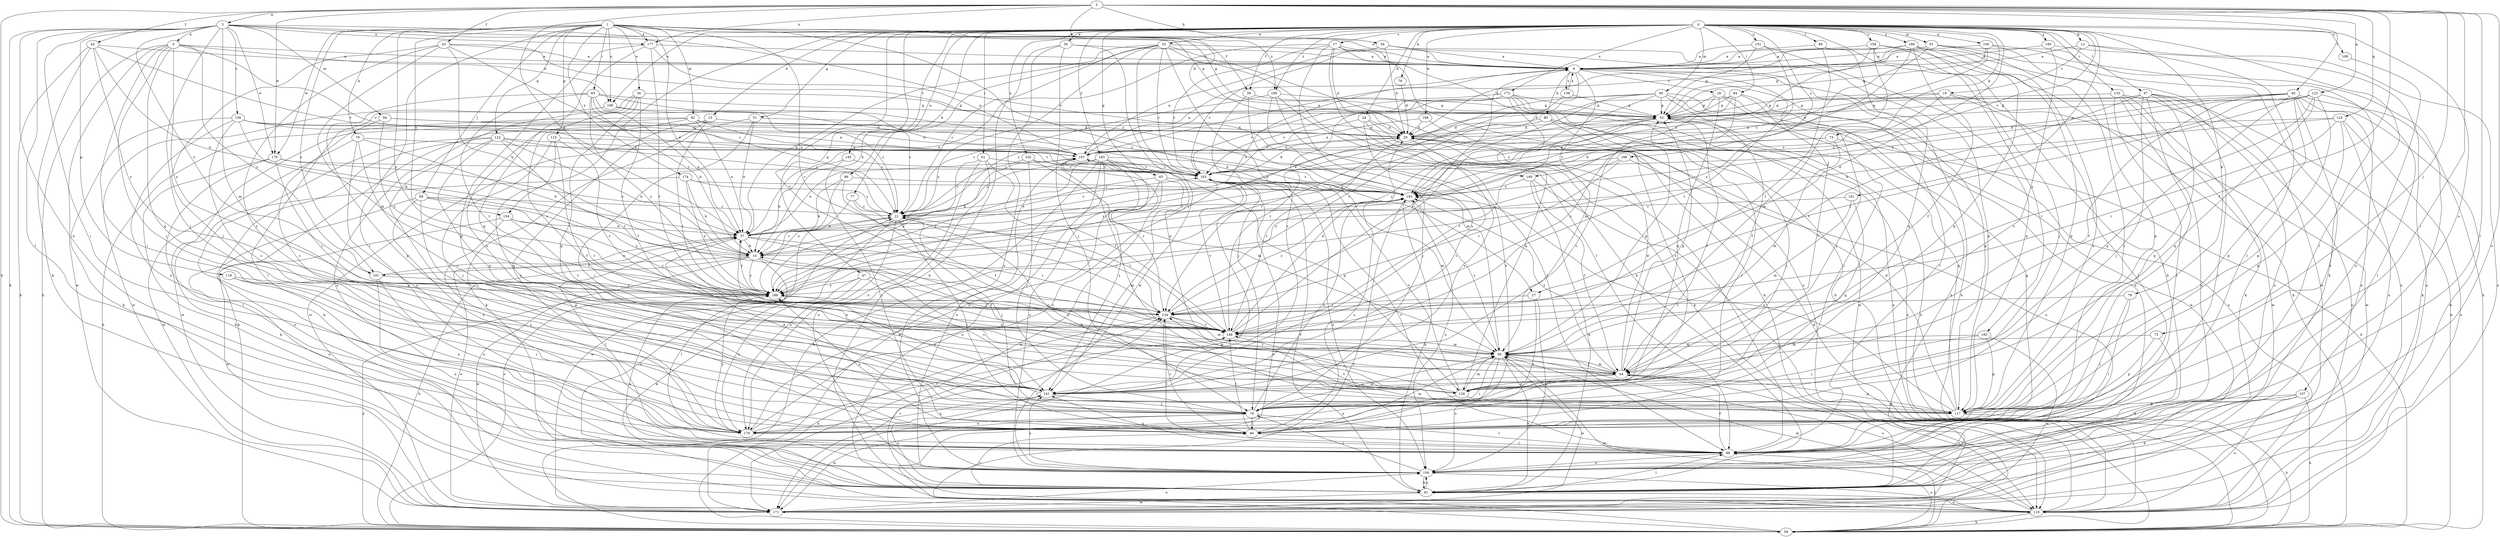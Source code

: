 strict digraph  {
0;
1;
2;
3;
5;
6;
12;
13;
14;
17;
18;
19;
21;
24;
27;
29;
30;
32;
36;
37;
39;
40;
42;
43;
44;
45;
47;
51;
52;
56;
58;
61;
65;
66;
69;
73;
74;
75;
76;
77;
78;
79;
80;
81;
84;
86;
87;
88;
90;
91;
92;
94;
95;
96;
100;
101;
102;
103;
107;
108;
109;
110;
115;
116;
117;
122;
123;
124;
126;
133;
134;
136;
138;
141;
145;
148;
151;
154;
156;
158;
160;
163;
168;
170;
171;
172;
174;
177;
178;
180;
182;
183;
186;
188;
189;
190;
191;
193;
0 -> 12  [label=b];
0 -> 13  [label=b];
0 -> 17  [label=c];
0 -> 24  [label=d];
0 -> 27  [label=d];
0 -> 30  [label=e];
0 -> 32  [label=e];
0 -> 39  [label=f];
0 -> 45  [label=g];
0 -> 47  [label=g];
0 -> 51  [label=g];
0 -> 61  [label=i];
0 -> 75  [label=k];
0 -> 76  [label=k];
0 -> 77  [label=k];
0 -> 78  [label=k];
0 -> 84  [label=l];
0 -> 86  [label=l];
0 -> 87  [label=l];
0 -> 88  [label=l];
0 -> 90  [label=m];
0 -> 91  [label=m];
0 -> 96  [label=n];
0 -> 100  [label=n];
0 -> 101  [label=n];
0 -> 102  [label=n];
0 -> 107  [label=o];
0 -> 108  [label=o];
0 -> 109  [label=o];
0 -> 133  [label=r];
0 -> 145  [label=t];
0 -> 148  [label=t];
0 -> 151  [label=u];
0 -> 154  [label=u];
0 -> 158  [label=v];
0 -> 160  [label=v];
0 -> 168  [label=w];
0 -> 172  [label=x];
0 -> 180  [label=y];
0 -> 182  [label=y];
0 -> 183  [label=y];
0 -> 188  [label=z];
0 -> 189  [label=z];
0 -> 190  [label=z];
1 -> 27  [label=d];
1 -> 36  [label=e];
1 -> 37  [label=e];
1 -> 39  [label=f];
1 -> 52  [label=g];
1 -> 56  [label=h];
1 -> 65  [label=i];
1 -> 69  [label=j];
1 -> 79  [label=k];
1 -> 88  [label=l];
1 -> 92  [label=m];
1 -> 109  [label=o];
1 -> 115  [label=p];
1 -> 122  [label=q];
1 -> 134  [label=r];
1 -> 154  [label=u];
1 -> 170  [label=w];
1 -> 174  [label=x];
1 -> 177  [label=x];
1 -> 186  [label=y];
1 -> 190  [label=z];
1 -> 191  [label=z];
2 -> 3  [label=a];
2 -> 29  [label=d];
2 -> 37  [label=e];
2 -> 40  [label=f];
2 -> 42  [label=f];
2 -> 43  [label=f];
2 -> 44  [label=f];
2 -> 56  [label=h];
2 -> 58  [label=h];
2 -> 66  [label=i];
2 -> 73  [label=j];
2 -> 88  [label=l];
2 -> 123  [label=q];
2 -> 124  [label=q];
2 -> 156  [label=u];
2 -> 170  [label=w];
2 -> 177  [label=x];
3 -> 5  [label=a];
3 -> 6  [label=a];
3 -> 52  [label=g];
3 -> 58  [label=h];
3 -> 66  [label=i];
3 -> 74  [label=j];
3 -> 88  [label=l];
3 -> 94  [label=m];
3 -> 95  [label=m];
3 -> 116  [label=p];
3 -> 136  [label=s];
3 -> 160  [label=v];
3 -> 170  [label=w];
3 -> 177  [label=x];
3 -> 178  [label=x];
3 -> 191  [label=z];
5 -> 6  [label=a];
5 -> 58  [label=h];
5 -> 66  [label=i];
5 -> 74  [label=j];
5 -> 109  [label=o];
5 -> 126  [label=q];
5 -> 163  [label=v];
5 -> 171  [label=w];
5 -> 186  [label=y];
5 -> 191  [label=z];
6 -> 18  [label=c];
6 -> 37  [label=e];
6 -> 74  [label=j];
6 -> 80  [label=k];
6 -> 88  [label=l];
6 -> 95  [label=m];
6 -> 117  [label=p];
6 -> 134  [label=r];
6 -> 138  [label=s];
12 -> 6  [label=a];
12 -> 19  [label=c];
12 -> 88  [label=l];
12 -> 110  [label=o];
13 -> 29  [label=d];
13 -> 58  [label=h];
13 -> 148  [label=t];
13 -> 171  [label=w];
13 -> 178  [label=x];
14 -> 21  [label=c];
14 -> 52  [label=g];
14 -> 58  [label=h];
14 -> 88  [label=l];
14 -> 126  [label=q];
14 -> 171  [label=w];
14 -> 186  [label=y];
14 -> 191  [label=z];
17 -> 6  [label=a];
17 -> 29  [label=d];
17 -> 37  [label=e];
17 -> 58  [label=h];
17 -> 81  [label=k];
17 -> 110  [label=o];
17 -> 141  [label=s];
17 -> 163  [label=v];
18 -> 52  [label=g];
18 -> 66  [label=i];
18 -> 81  [label=k];
18 -> 126  [label=q];
18 -> 141  [label=s];
19 -> 29  [label=d];
19 -> 52  [label=g];
19 -> 88  [label=l];
19 -> 171  [label=w];
19 -> 193  [label=z];
21 -> 37  [label=e];
21 -> 66  [label=i];
21 -> 74  [label=j];
21 -> 110  [label=o];
21 -> 163  [label=v];
21 -> 178  [label=x];
24 -> 29  [label=d];
24 -> 81  [label=k];
24 -> 88  [label=l];
24 -> 141  [label=s];
24 -> 163  [label=v];
27 -> 134  [label=r];
27 -> 156  [label=u];
27 -> 178  [label=x];
29 -> 103  [label=n];
29 -> 141  [label=s];
29 -> 148  [label=t];
29 -> 186  [label=y];
30 -> 6  [label=a];
30 -> 74  [label=j];
30 -> 81  [label=k];
30 -> 117  [label=p];
30 -> 156  [label=u];
32 -> 6  [label=a];
32 -> 14  [label=b];
32 -> 21  [label=c];
32 -> 37  [label=e];
32 -> 58  [label=h];
32 -> 88  [label=l];
32 -> 141  [label=s];
32 -> 163  [label=v];
32 -> 171  [label=w];
32 -> 186  [label=y];
36 -> 44  [label=f];
36 -> 52  [label=g];
36 -> 88  [label=l];
36 -> 126  [label=q];
36 -> 141  [label=s];
36 -> 156  [label=u];
37 -> 14  [label=b];
37 -> 44  [label=f];
37 -> 88  [label=l];
37 -> 103  [label=n];
37 -> 134  [label=r];
37 -> 186  [label=y];
39 -> 52  [label=g];
39 -> 74  [label=j];
39 -> 95  [label=m];
40 -> 44  [label=f];
40 -> 52  [label=g];
40 -> 81  [label=k];
40 -> 103  [label=n];
40 -> 117  [label=p];
40 -> 126  [label=q];
40 -> 156  [label=u];
40 -> 171  [label=w];
40 -> 178  [label=x];
40 -> 193  [label=z];
42 -> 6  [label=a];
42 -> 37  [label=e];
42 -> 58  [label=h];
42 -> 81  [label=k];
42 -> 163  [label=v];
42 -> 186  [label=y];
43 -> 6  [label=a];
43 -> 14  [label=b];
43 -> 21  [label=c];
43 -> 74  [label=j];
43 -> 95  [label=m];
43 -> 141  [label=s];
43 -> 193  [label=z];
44 -> 29  [label=d];
44 -> 52  [label=g];
44 -> 95  [label=m];
44 -> 110  [label=o];
44 -> 117  [label=p];
44 -> 126  [label=q];
44 -> 134  [label=r];
44 -> 141  [label=s];
44 -> 193  [label=z];
45 -> 37  [label=e];
45 -> 141  [label=s];
45 -> 171  [label=w];
45 -> 178  [label=x];
45 -> 193  [label=z];
47 -> 81  [label=k];
47 -> 141  [label=s];
47 -> 148  [label=t];
47 -> 178  [label=x];
47 -> 186  [label=y];
51 -> 29  [label=d];
51 -> 37  [label=e];
51 -> 66  [label=i];
51 -> 81  [label=k];
52 -> 29  [label=d];
52 -> 44  [label=f];
52 -> 148  [label=t];
52 -> 193  [label=z];
56 -> 6  [label=a];
56 -> 29  [label=d];
56 -> 58  [label=h];
56 -> 103  [label=n];
56 -> 117  [label=p];
56 -> 163  [label=v];
58 -> 21  [label=c];
58 -> 88  [label=l];
58 -> 95  [label=m];
58 -> 163  [label=v];
58 -> 186  [label=y];
58 -> 193  [label=z];
61 -> 148  [label=t];
61 -> 156  [label=u];
61 -> 163  [label=v];
61 -> 178  [label=x];
61 -> 186  [label=y];
65 -> 14  [label=b];
65 -> 21  [label=c];
65 -> 37  [label=e];
65 -> 52  [label=g];
65 -> 117  [label=p];
65 -> 148  [label=t];
65 -> 186  [label=y];
65 -> 193  [label=z];
66 -> 52  [label=g];
66 -> 88  [label=l];
66 -> 95  [label=m];
66 -> 134  [label=r];
66 -> 148  [label=t];
66 -> 186  [label=y];
66 -> 193  [label=z];
69 -> 21  [label=c];
69 -> 110  [label=o];
69 -> 117  [label=p];
69 -> 134  [label=r];
69 -> 178  [label=x];
69 -> 186  [label=y];
73 -> 81  [label=k];
73 -> 95  [label=m];
73 -> 117  [label=p];
74 -> 37  [label=e];
74 -> 66  [label=i];
74 -> 88  [label=l];
74 -> 95  [label=m];
74 -> 171  [label=w];
74 -> 178  [label=x];
74 -> 193  [label=z];
75 -> 58  [label=h];
75 -> 95  [label=m];
75 -> 103  [label=n];
75 -> 163  [label=v];
76 -> 29  [label=d];
77 -> 21  [label=c];
77 -> 148  [label=t];
77 -> 171  [label=w];
78 -> 66  [label=i];
78 -> 88  [label=l];
78 -> 134  [label=r];
79 -> 14  [label=b];
79 -> 103  [label=n];
79 -> 141  [label=s];
79 -> 171  [label=w];
79 -> 178  [label=x];
80 -> 29  [label=d];
80 -> 66  [label=i];
80 -> 74  [label=j];
80 -> 110  [label=o];
80 -> 186  [label=y];
81 -> 66  [label=i];
81 -> 88  [label=l];
81 -> 110  [label=o];
81 -> 141  [label=s];
81 -> 156  [label=u];
81 -> 163  [label=v];
81 -> 171  [label=w];
84 -> 29  [label=d];
84 -> 44  [label=f];
84 -> 52  [label=g];
84 -> 148  [label=t];
84 -> 156  [label=u];
84 -> 193  [label=z];
86 -> 6  [label=a];
86 -> 126  [label=q];
86 -> 148  [label=t];
87 -> 52  [label=g];
87 -> 58  [label=h];
87 -> 66  [label=i];
87 -> 74  [label=j];
87 -> 88  [label=l];
87 -> 117  [label=p];
87 -> 148  [label=t];
87 -> 156  [label=u];
88 -> 44  [label=f];
88 -> 141  [label=s];
88 -> 156  [label=u];
88 -> 163  [label=v];
90 -> 37  [label=e];
90 -> 44  [label=f];
90 -> 52  [label=g];
90 -> 110  [label=o];
90 -> 134  [label=r];
90 -> 163  [label=v];
90 -> 171  [label=w];
90 -> 186  [label=y];
91 -> 6  [label=a];
91 -> 52  [label=g];
91 -> 58  [label=h];
91 -> 66  [label=i];
91 -> 110  [label=o];
91 -> 193  [label=z];
92 -> 21  [label=c];
92 -> 29  [label=d];
92 -> 37  [label=e];
92 -> 58  [label=h];
92 -> 134  [label=r];
92 -> 163  [label=v];
92 -> 171  [label=w];
94 -> 29  [label=d];
94 -> 103  [label=n];
94 -> 141  [label=s];
94 -> 186  [label=y];
95 -> 44  [label=f];
95 -> 52  [label=g];
95 -> 66  [label=i];
95 -> 81  [label=k];
95 -> 110  [label=o];
95 -> 156  [label=u];
95 -> 171  [label=w];
95 -> 193  [label=z];
96 -> 14  [label=b];
96 -> 44  [label=f];
96 -> 186  [label=y];
96 -> 193  [label=z];
100 -> 6  [label=a];
100 -> 14  [label=b];
100 -> 52  [label=g];
100 -> 81  [label=k];
100 -> 117  [label=p];
101 -> 21  [label=c];
101 -> 95  [label=m];
101 -> 126  [label=q];
102 -> 21  [label=c];
102 -> 74  [label=j];
102 -> 95  [label=m];
102 -> 163  [label=v];
103 -> 6  [label=a];
103 -> 14  [label=b];
103 -> 126  [label=q];
103 -> 134  [label=r];
103 -> 163  [label=v];
107 -> 58  [label=h];
107 -> 81  [label=k];
107 -> 88  [label=l];
107 -> 110  [label=o];
107 -> 117  [label=p];
108 -> 156  [label=u];
109 -> 21  [label=c];
109 -> 103  [label=n];
109 -> 171  [label=w];
110 -> 29  [label=d];
110 -> 58  [label=h];
110 -> 95  [label=m];
110 -> 134  [label=r];
115 -> 44  [label=f];
115 -> 74  [label=j];
115 -> 103  [label=n];
115 -> 126  [label=q];
115 -> 148  [label=t];
116 -> 66  [label=i];
116 -> 178  [label=x];
116 -> 186  [label=y];
117 -> 21  [label=c];
117 -> 29  [label=d];
117 -> 52  [label=g];
117 -> 58  [label=h];
117 -> 103  [label=n];
117 -> 148  [label=t];
117 -> 193  [label=z];
122 -> 14  [label=b];
122 -> 66  [label=i];
122 -> 81  [label=k];
122 -> 103  [label=n];
122 -> 110  [label=o];
122 -> 126  [label=q];
122 -> 134  [label=r];
122 -> 163  [label=v];
123 -> 14  [label=b];
123 -> 52  [label=g];
123 -> 88  [label=l];
123 -> 117  [label=p];
123 -> 126  [label=q];
123 -> 134  [label=r];
123 -> 148  [label=t];
123 -> 193  [label=z];
124 -> 29  [label=d];
124 -> 110  [label=o];
124 -> 117  [label=p];
124 -> 134  [label=r];
124 -> 156  [label=u];
124 -> 163  [label=v];
126 -> 14  [label=b];
126 -> 95  [label=m];
126 -> 117  [label=p];
126 -> 163  [label=v];
126 -> 178  [label=x];
133 -> 52  [label=g];
133 -> 81  [label=k];
133 -> 88  [label=l];
133 -> 110  [label=o];
133 -> 156  [label=u];
133 -> 171  [label=w];
134 -> 21  [label=c];
134 -> 58  [label=h];
134 -> 88  [label=l];
134 -> 95  [label=m];
134 -> 148  [label=t];
134 -> 193  [label=z];
136 -> 14  [label=b];
136 -> 21  [label=c];
136 -> 29  [label=d];
136 -> 81  [label=k];
136 -> 103  [label=n];
136 -> 141  [label=s];
136 -> 178  [label=x];
138 -> 6  [label=a];
138 -> 52  [label=g];
138 -> 134  [label=r];
141 -> 37  [label=e];
141 -> 74  [label=j];
141 -> 178  [label=x];
141 -> 186  [label=y];
145 -> 14  [label=b];
145 -> 66  [label=i];
145 -> 163  [label=v];
148 -> 6  [label=a];
148 -> 29  [label=d];
148 -> 95  [label=m];
148 -> 163  [label=v];
151 -> 6  [label=a];
151 -> 52  [label=g];
151 -> 117  [label=p];
151 -> 148  [label=t];
154 -> 37  [label=e];
154 -> 134  [label=r];
154 -> 148  [label=t];
154 -> 171  [label=w];
154 -> 178  [label=x];
156 -> 74  [label=j];
156 -> 81  [label=k];
156 -> 103  [label=n];
156 -> 110  [label=o];
156 -> 134  [label=r];
156 -> 141  [label=s];
158 -> 6  [label=a];
158 -> 58  [label=h];
158 -> 74  [label=j];
158 -> 81  [label=k];
158 -> 95  [label=m];
158 -> 193  [label=z];
160 -> 44  [label=f];
160 -> 81  [label=k];
160 -> 110  [label=o];
160 -> 193  [label=z];
163 -> 29  [label=d];
163 -> 95  [label=m];
163 -> 156  [label=u];
163 -> 171  [label=w];
163 -> 193  [label=z];
168 -> 29  [label=d];
168 -> 103  [label=n];
168 -> 141  [label=s];
170 -> 37  [label=e];
170 -> 81  [label=k];
170 -> 88  [label=l];
170 -> 148  [label=t];
170 -> 163  [label=v];
171 -> 37  [label=e];
171 -> 156  [label=u];
172 -> 21  [label=c];
172 -> 52  [label=g];
172 -> 58  [label=h];
172 -> 110  [label=o];
172 -> 126  [label=q];
172 -> 148  [label=t];
172 -> 163  [label=v];
172 -> 171  [label=w];
174 -> 14  [label=b];
174 -> 21  [label=c];
174 -> 81  [label=k];
174 -> 186  [label=y];
174 -> 193  [label=z];
177 -> 6  [label=a];
177 -> 103  [label=n];
177 -> 117  [label=p];
177 -> 126  [label=q];
177 -> 148  [label=t];
178 -> 148  [label=t];
178 -> 163  [label=v];
178 -> 186  [label=y];
180 -> 6  [label=a];
180 -> 110  [label=o];
180 -> 141  [label=s];
182 -> 74  [label=j];
182 -> 95  [label=m];
182 -> 117  [label=p];
182 -> 171  [label=w];
183 -> 21  [label=c];
183 -> 58  [label=h];
183 -> 110  [label=o];
183 -> 141  [label=s];
183 -> 156  [label=u];
183 -> 163  [label=v];
183 -> 171  [label=w];
183 -> 186  [label=y];
183 -> 193  [label=z];
186 -> 134  [label=r];
186 -> 156  [label=u];
188 -> 134  [label=r];
188 -> 156  [label=u];
188 -> 163  [label=v];
188 -> 186  [label=y];
189 -> 6  [label=a];
189 -> 29  [label=d];
189 -> 44  [label=f];
189 -> 103  [label=n];
189 -> 117  [label=p];
189 -> 126  [label=q];
189 -> 171  [label=w];
189 -> 178  [label=x];
189 -> 186  [label=y];
190 -> 21  [label=c];
190 -> 52  [label=g];
190 -> 74  [label=j];
190 -> 88  [label=l];
190 -> 178  [label=x];
191 -> 37  [label=e];
191 -> 156  [label=u];
191 -> 178  [label=x];
191 -> 186  [label=y];
193 -> 21  [label=c];
193 -> 81  [label=k];
193 -> 103  [label=n];
193 -> 156  [label=u];
}
